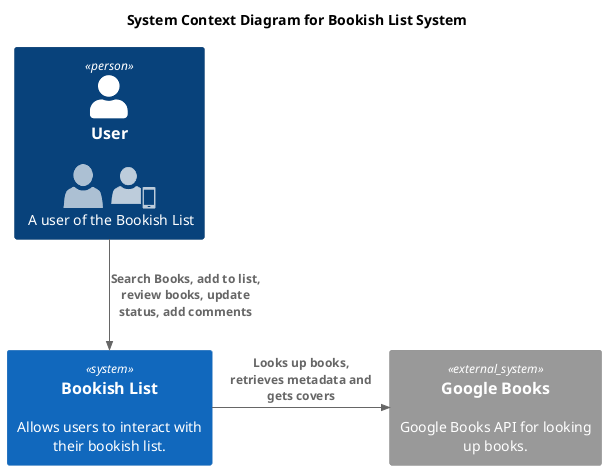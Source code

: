 @startuml
!include <c4/C4_Context.puml>

'ref http://plantuml.com/stdlib
!include <office/Users/user.puml>
!include <office/Users/mobile_user.puml>

scale max 1100 width

title System Context Diagram for Bookish List System

Person(user  , User , "<$user> <$mobile_user>\n A user of the Bookish List" )

System(bookish_list_system, "Bookish List", "Allows users to interact with their bookish list.")
System_Ext(google_books, "Google Books", "Google Books API for looking up books.")

Rel(user, bookish_list_system, "Search Books, add to list, review books, update status, add comments")
Rel_Neighbor(bookish_list_system, google_books, "Looks up books, retrieves metadata and gets covers")
@enduml
